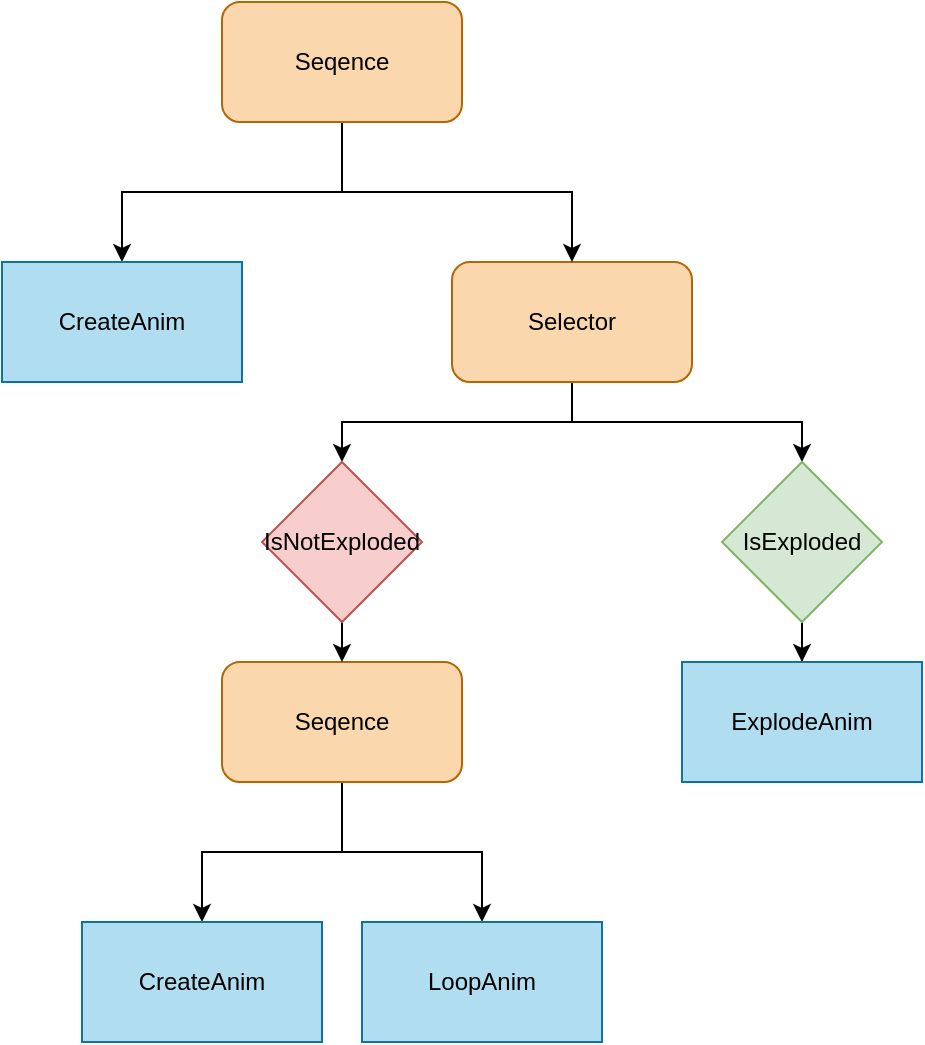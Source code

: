 <mxfile version="14.8.1" type="device"><diagram id="56vHmiT2CPV011kHUjT7" name="Page-1"><mxGraphModel dx="1358" dy="834" grid="1" gridSize="10" guides="1" tooltips="1" connect="1" arrows="1" fold="1" page="1" pageScale="1" pageWidth="850" pageHeight="1100" math="0" shadow="0"><root><mxCell id="0"/><mxCell id="1" parent="0"/><mxCell id="qb0a7bHu5peH-tuoPlT4-24" style="edgeStyle=orthogonalEdgeStyle;rounded=0;orthogonalLoop=1;jettySize=auto;html=1;exitX=0.5;exitY=1;exitDx=0;exitDy=0;entryX=0.5;entryY=0;entryDx=0;entryDy=0;" edge="1" parent="1" source="qb0a7bHu5peH-tuoPlT4-20" target="qb0a7bHu5peH-tuoPlT4-23"><mxGeometry relative="1" as="geometry"/></mxCell><mxCell id="qb0a7bHu5peH-tuoPlT4-27" style="edgeStyle=orthogonalEdgeStyle;rounded=0;orthogonalLoop=1;jettySize=auto;html=1;exitX=0.5;exitY=1;exitDx=0;exitDy=0;entryX=0.5;entryY=0;entryDx=0;entryDy=0;" edge="1" parent="1" source="qb0a7bHu5peH-tuoPlT4-20" target="qb0a7bHu5peH-tuoPlT4-26"><mxGeometry relative="1" as="geometry"/></mxCell><mxCell id="qb0a7bHu5peH-tuoPlT4-20" value="Selector" style="rounded=1;whiteSpace=wrap;html=1;fillColor=#fad7ac;strokeColor=#b46504;" vertex="1" parent="1"><mxGeometry x="535" y="310" width="120" height="60" as="geometry"/></mxCell><mxCell id="qb0a7bHu5peH-tuoPlT4-31" style="edgeStyle=orthogonalEdgeStyle;rounded=0;orthogonalLoop=1;jettySize=auto;html=1;exitX=0.5;exitY=1;exitDx=0;exitDy=0;" edge="1" parent="1" source="qb0a7bHu5peH-tuoPlT4-22" target="qb0a7bHu5peH-tuoPlT4-30"><mxGeometry relative="1" as="geometry"/></mxCell><mxCell id="qb0a7bHu5peH-tuoPlT4-33" style="edgeStyle=orthogonalEdgeStyle;rounded=0;orthogonalLoop=1;jettySize=auto;html=1;exitX=0.5;exitY=1;exitDx=0;exitDy=0;" edge="1" parent="1" source="qb0a7bHu5peH-tuoPlT4-22" target="qb0a7bHu5peH-tuoPlT4-32"><mxGeometry relative="1" as="geometry"/></mxCell><mxCell id="qb0a7bHu5peH-tuoPlT4-22" value="Seqence" style="rounded=1;whiteSpace=wrap;html=1;fillColor=#fad7ac;strokeColor=#b46504;" vertex="1" parent="1"><mxGeometry x="420" y="510" width="120" height="60" as="geometry"/></mxCell><mxCell id="qb0a7bHu5peH-tuoPlT4-25" style="edgeStyle=orthogonalEdgeStyle;rounded=0;orthogonalLoop=1;jettySize=auto;html=1;exitX=0.5;exitY=1;exitDx=0;exitDy=0;entryX=0.5;entryY=0;entryDx=0;entryDy=0;" edge="1" parent="1" source="qb0a7bHu5peH-tuoPlT4-23" target="qb0a7bHu5peH-tuoPlT4-22"><mxGeometry relative="1" as="geometry"/></mxCell><mxCell id="qb0a7bHu5peH-tuoPlT4-23" value="IsNotExploded" style="rhombus;whiteSpace=wrap;html=1;fillColor=#f8cecc;strokeColor=#b85450;" vertex="1" parent="1"><mxGeometry x="440" y="410" width="80" height="80" as="geometry"/></mxCell><mxCell id="qb0a7bHu5peH-tuoPlT4-29" style="edgeStyle=orthogonalEdgeStyle;rounded=0;orthogonalLoop=1;jettySize=auto;html=1;exitX=0.5;exitY=1;exitDx=0;exitDy=0;" edge="1" parent="1" source="qb0a7bHu5peH-tuoPlT4-26" target="qb0a7bHu5peH-tuoPlT4-28"><mxGeometry relative="1" as="geometry"/></mxCell><mxCell id="qb0a7bHu5peH-tuoPlT4-26" value="IsExploded" style="rhombus;whiteSpace=wrap;html=1;fillColor=#d5e8d4;strokeColor=#82b366;" vertex="1" parent="1"><mxGeometry x="670" y="410" width="80" height="80" as="geometry"/></mxCell><mxCell id="qb0a7bHu5peH-tuoPlT4-28" value="ExplodeAnim" style="rounded=0;whiteSpace=wrap;html=1;fillColor=#b1ddf0;strokeColor=#10739e;" vertex="1" parent="1"><mxGeometry x="650" y="510" width="120" height="60" as="geometry"/></mxCell><mxCell id="qb0a7bHu5peH-tuoPlT4-30" value="CreateAnim" style="rounded=0;whiteSpace=wrap;html=1;fillColor=#b1ddf0;strokeColor=#10739e;" vertex="1" parent="1"><mxGeometry x="350" y="640" width="120" height="60" as="geometry"/></mxCell><mxCell id="qb0a7bHu5peH-tuoPlT4-32" value="LoopAnim" style="rounded=0;whiteSpace=wrap;html=1;fillColor=#b1ddf0;strokeColor=#10739e;" vertex="1" parent="1"><mxGeometry x="490" y="640" width="120" height="60" as="geometry"/></mxCell><mxCell id="qb0a7bHu5peH-tuoPlT4-35" style="edgeStyle=orthogonalEdgeStyle;rounded=0;orthogonalLoop=1;jettySize=auto;html=1;exitX=0.5;exitY=1;exitDx=0;exitDy=0;" edge="1" parent="1" source="qb0a7bHu5peH-tuoPlT4-34" target="qb0a7bHu5peH-tuoPlT4-20"><mxGeometry relative="1" as="geometry"/></mxCell><mxCell id="qb0a7bHu5peH-tuoPlT4-37" style="edgeStyle=orthogonalEdgeStyle;rounded=0;orthogonalLoop=1;jettySize=auto;html=1;exitX=0.5;exitY=1;exitDx=0;exitDy=0;" edge="1" parent="1" source="qb0a7bHu5peH-tuoPlT4-34" target="qb0a7bHu5peH-tuoPlT4-36"><mxGeometry relative="1" as="geometry"/></mxCell><mxCell id="qb0a7bHu5peH-tuoPlT4-34" value="Seqence" style="rounded=1;whiteSpace=wrap;html=1;fillColor=#fad7ac;strokeColor=#b46504;" vertex="1" parent="1"><mxGeometry x="420" y="180" width="120" height="60" as="geometry"/></mxCell><mxCell id="qb0a7bHu5peH-tuoPlT4-36" value="CreateAnim" style="rounded=0;whiteSpace=wrap;html=1;fillColor=#b1ddf0;strokeColor=#10739e;" vertex="1" parent="1"><mxGeometry x="310" y="310" width="120" height="60" as="geometry"/></mxCell></root></mxGraphModel></diagram></mxfile>